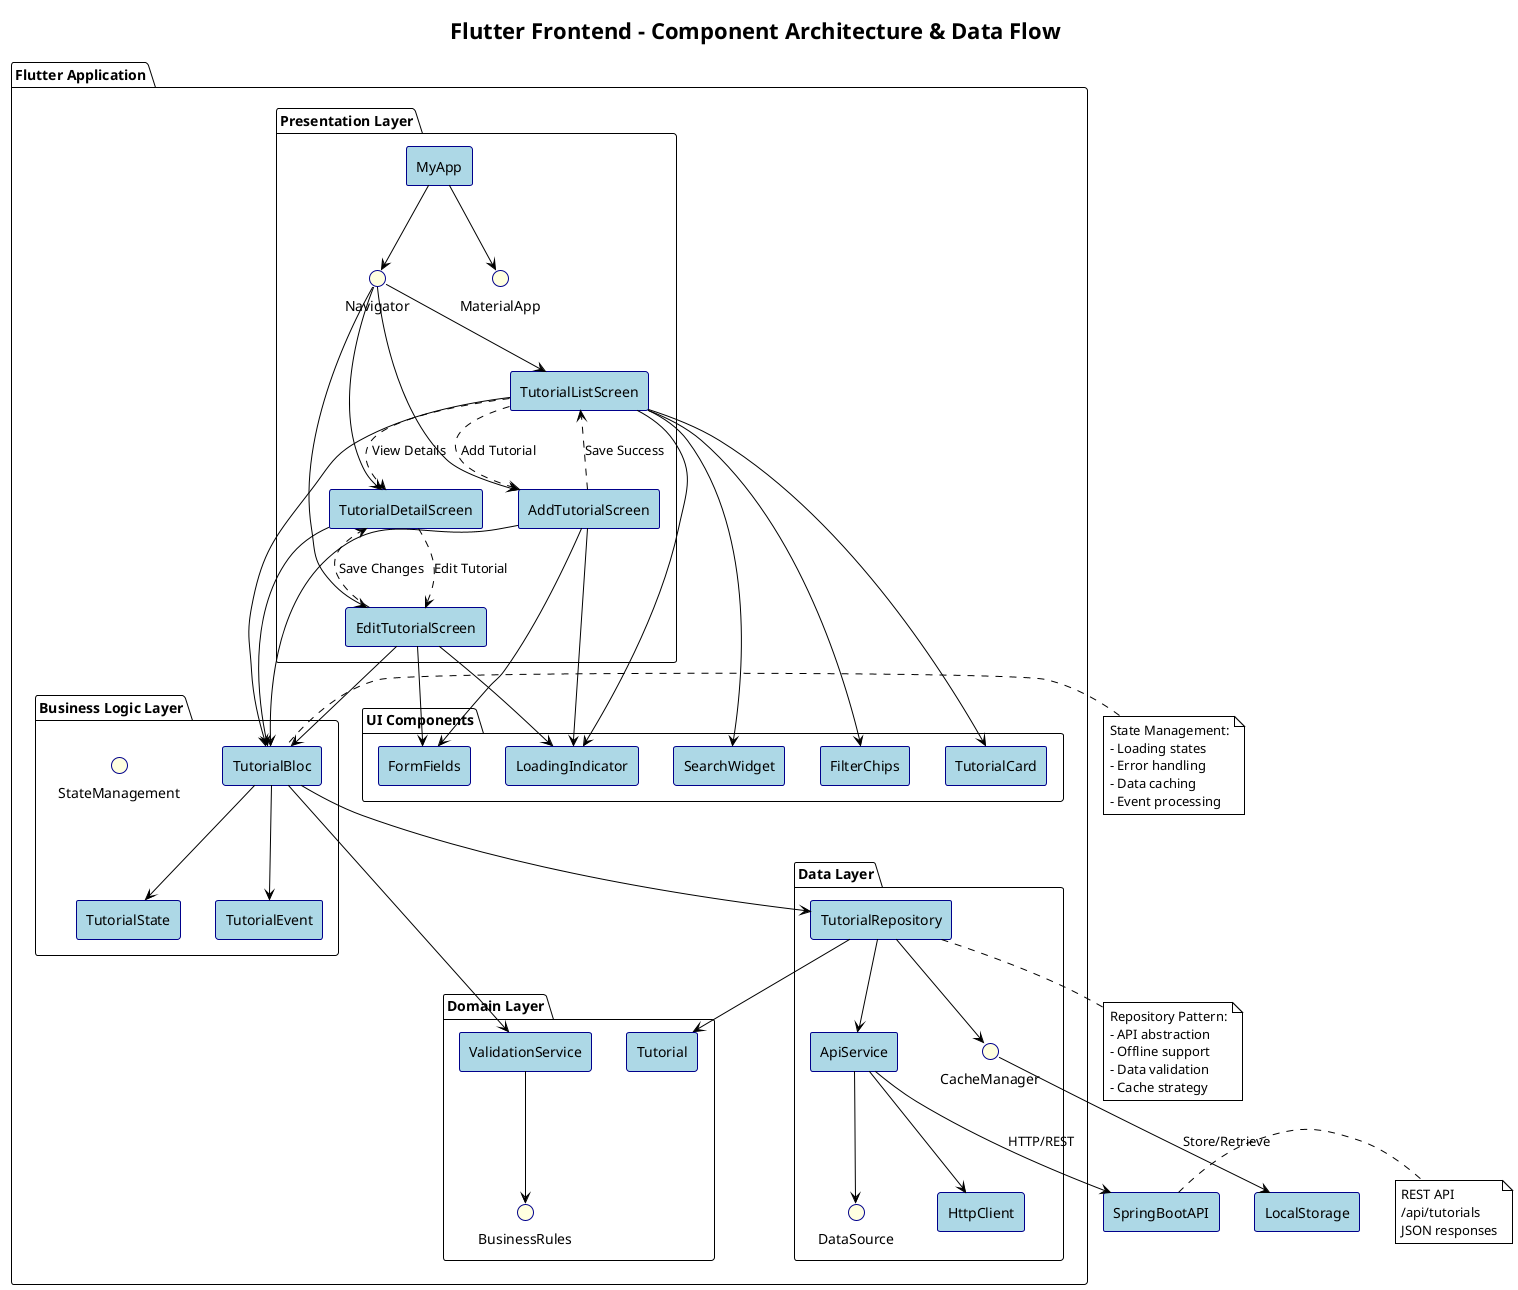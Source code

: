 @startuml Tutorial Management App - Enhanced Component Architecture

!theme plain
skinparam componentStyle rectangle
skinparam interface {
    BackgroundColor LightYellow
    BorderColor DarkBlue
}
skinparam component {
    BackgroundColor LightBlue
    BorderColor DarkBlue
}

title Flutter Frontend - Component Architecture & Data Flow

package "Flutter Application" {
    
    package "Presentation Layer" {
        component [MyApp] as App
        component [TutorialListScreen] as ListScreen
        component [AddTutorialScreen] as AddScreen
        component [EditTutorialScreen] as EditScreen
        component [TutorialDetailScreen] as DetailScreen
        
        interface "Navigator" as Navigator
        interface "MaterialApp" as MaterialApp
    }
    
    package "Business Logic Layer" {
        component [TutorialBloc] as Bloc
        component [TutorialState] as State
        component [TutorialEvent] as Event
        
        interface "StateManagement" as StateManagement
    }
    
    package "Data Layer" {
        component [ApiService] as APIService
        component [TutorialRepository] as Repository
        component [HttpClient] as HttpClient
        
        interface "DataSource" as DataSource
        interface "CacheManager" as CacheManager
    }
    
    package "Domain Layer" {
        component [Tutorial] as TutorialModel
        component [ValidationService] as Validation
        
        interface "BusinessRules" as BusinessRules
    }
    
    package "UI Components" {
        component [TutorialCard] as TutorialCard
        component [SearchWidget] as SearchWidget
        component [FilterChips] as FilterChips
        component [FormFields] as FormFields
        component [LoadingIndicator] as LoadingIndicator
    }
}

' External dependencies
component [SpringBootAPI] as Backend
database [LocalStorage] as LocalDB

' Relationships - Application Flow
App --> Navigator
App --> MaterialApp
Navigator --> ListScreen
Navigator --> AddScreen  
Navigator --> EditScreen
Navigator --> DetailScreen

' Screen to Bloc connections
ListScreen --> Bloc
AddScreen --> Bloc
EditScreen --> Bloc
DetailScreen --> Bloc

' Bloc pattern connections
Bloc --> State
Bloc --> Event
Bloc --> Repository

' Data layer connections
Repository --> APIService
Repository --> CacheManager
APIService --> HttpClient
APIService --> DataSource

' Domain connections
Repository --> TutorialModel
Validation --> BusinessRules
Bloc --> Validation

' UI Component usage
ListScreen --> TutorialCard
ListScreen --> SearchWidget
ListScreen --> FilterChips
ListScreen --> LoadingIndicator
AddScreen --> FormFields
AddScreen --> LoadingIndicator
EditScreen --> FormFields
EditScreen --> LoadingIndicator

' External connections
APIService --> Backend : HTTP/REST
CacheManager --> LocalDB : Store/Retrieve

' Navigation flow arrows
ListScreen ..> AddScreen : "Add Tutorial"
ListScreen ..> DetailScreen : "View Details"
DetailScreen ..> EditScreen : "Edit Tutorial"
EditScreen ..> DetailScreen : "Save Changes"
AddScreen ..> ListScreen : "Save Success"

note right of Backend : REST API\n/api/tutorials\nJSON responses

note left of Bloc : State Management:\n- Loading states\n- Error handling\n- Data caching\n- Event processing

note bottom of Repository : Repository Pattern:\n- API abstraction\n- Offline support\n- Data validation\n- Cache strategy

@enduml
